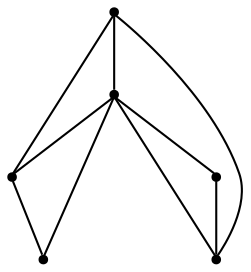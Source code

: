 graph {
  node [shape=point,comment="{\"directed\":false,\"doi\":\"10.1007/978-3-540-24595-7_34\",\"figure\":\"1 (1)\"}"]

  v0 [pos="545.7150526889535,547.7323849995933"]
  v1 [pos="483.9535655886628,474.89894231160486"]
  v2 [pos="442.7792355559593,345.0656890869142"]
  v3 [pos="305.0036019258721,365.64900080362963"]
  v4 [pos="240.0769525572311,538.2323265075684"]
  v5 [pos="338.2597940134448,653.8156191507976"]

  v1 -- v0 [id="-2",pos="483.9535655886628,474.89894231160486 515.216660610465,516.2145932515464 542.330023619186,544.9229876200359 545.7150526889535,547.7323849995933"]
  v1 -- v2 [id="-3",pos="483.9535655886628,474.89894231160486 486.38213571947676,425.21041234334314 460.41062863372093,348.31463495890307 442.7792355559593,345.0656890869142"]
  v3 -- v2 [id="-5",pos="305.0036019258721,365.64900080362963 310.68280341569766,349.00217056274425 368.10181686046514,340.6479835510255 442.7792355559593,345.0656890869142"]
  v4 -- v0 [id="-6",pos="240.0769525572311,538.2323265075684 286.47827489098836,586.2938880920411 515.0166378997093,572.535546620687 545.7150526889535,547.7323849995933"]
  v4 -- v2 [id="-7",pos="240.0769525572311,538.2323265075684 246.04577125726743,450.79380671183276 403.1708121366279,346.8937873840333 442.7792355559593,345.0656890869142"]
  v4 -- v5 [id="-8",pos="240.0769525572311,538.2323265075684 237.84423601017443,602.1147092183433 279.0435728561047,650.843906402588 338.2597940134448,653.8156191507976"]
  v4 -- v3 [id="-9",pos="240.0769525572311,538.2323265075684 240.2863667332849,490.5729611714682 286.52828851744187,370.0064023335775 305.0036019258721,365.64900080362963"]
  v0 -- v5 [id="-1",pos="545.7150526889535,547.7323849995933 544.6429869186046,575.4812558492026 401.4621775072674,652.510420481364 338.2597940134448,653.8156191507976"]
  v1 -- v4 [id="-4",pos="483.9535655886628,474.89894231160486 478.0264262354651,505.52708307902026 293.5546148255814,535.2189064025879 240.0769525572311,538.2323265075684"]
}